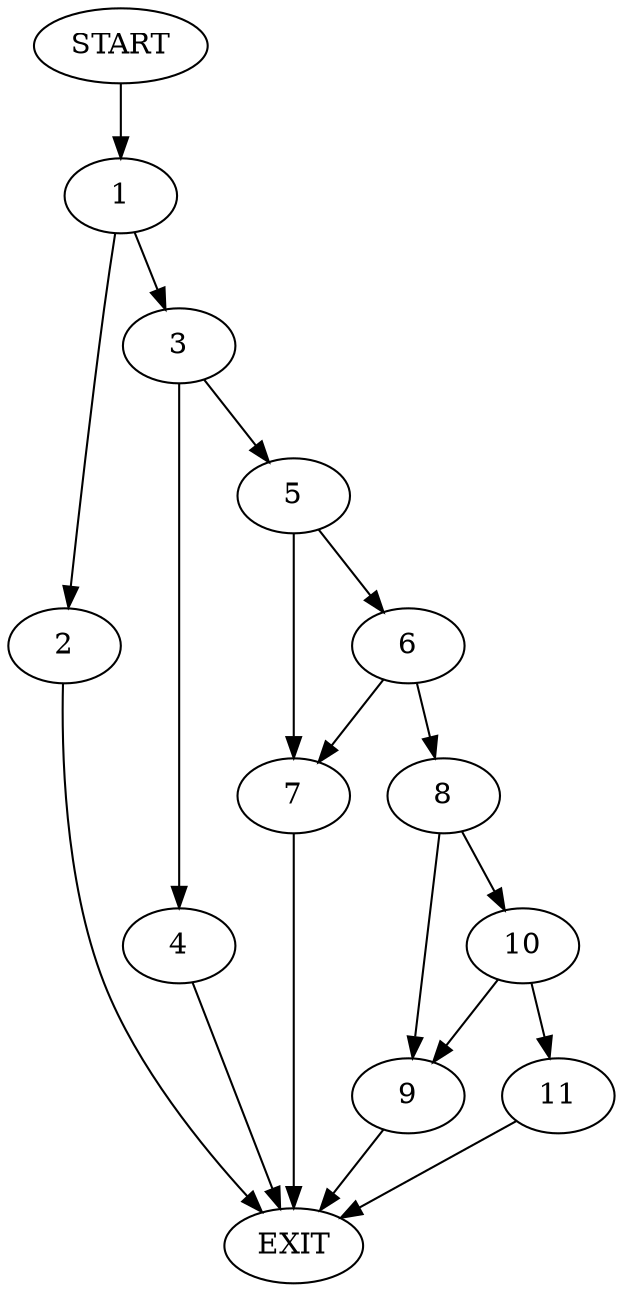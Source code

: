 digraph {
0 [label="START"]
12 [label="EXIT"]
0 -> 1
1 -> 2
1 -> 3
3 -> 4
3 -> 5
2 -> 12
4 -> 12
5 -> 6
5 -> 7
6 -> 8
6 -> 7
7 -> 12
8 -> 9
8 -> 10
10 -> 9
10 -> 11
9 -> 12
11 -> 12
}
